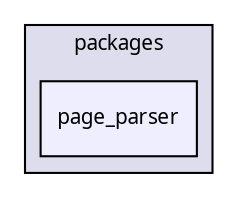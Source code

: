 digraph "packages/page/packages/page_parser/" {
  compound=true
  node [ fontsize="10", fontname="FreeSans.ttf"];
  edge [ labelfontsize="10", labelfontname="FreeSans.ttf"];
  subgraph clusterdir_45d5d742c6a2e963177f6f892a398aed {
    graph [ bgcolor="#ddddee", pencolor="black", label="packages" fontname="FreeSans.ttf", fontsize="10", URL="dir_45d5d742c6a2e963177f6f892a398aed.html"]
  dir_c8d66e15bb4a93c1a624e1325e95bb04 [shape=box, label="page_parser", style="filled", fillcolor="#eeeeff", pencolor="black", URL="dir_c8d66e15bb4a93c1a624e1325e95bb04.html"];
  }
}
